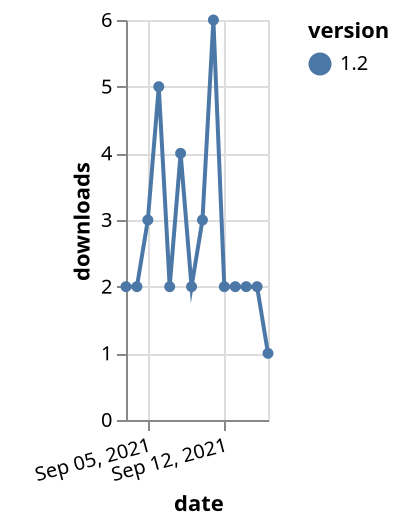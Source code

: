 {"$schema": "https://vega.github.io/schema/vega-lite/v5.json", "description": "A simple bar chart with embedded data.", "data": {"values": [{"date": "2021-09-03", "total": 3094, "delta": 2, "version": "1.2"}, {"date": "2021-09-04", "total": 3096, "delta": 2, "version": "1.2"}, {"date": "2021-09-05", "total": 3099, "delta": 3, "version": "1.2"}, {"date": "2021-09-06", "total": 3104, "delta": 5, "version": "1.2"}, {"date": "2021-09-07", "total": 3106, "delta": 2, "version": "1.2"}, {"date": "2021-09-08", "total": 3110, "delta": 4, "version": "1.2"}, {"date": "2021-09-09", "total": 3112, "delta": 2, "version": "1.2"}, {"date": "2021-09-10", "total": 3115, "delta": 3, "version": "1.2"}, {"date": "2021-09-11", "total": 3121, "delta": 6, "version": "1.2"}, {"date": "2021-09-12", "total": 3123, "delta": 2, "version": "1.2"}, {"date": "2021-09-13", "total": 3125, "delta": 2, "version": "1.2"}, {"date": "2021-09-14", "total": 3127, "delta": 2, "version": "1.2"}, {"date": "2021-09-15", "total": 3129, "delta": 2, "version": "1.2"}, {"date": "2021-09-16", "total": 3130, "delta": 1, "version": "1.2"}]}, "width": "container", "mark": {"type": "line", "point": {"filled": true}}, "encoding": {"x": {"field": "date", "type": "temporal", "timeUnit": "yearmonthdate", "title": "date", "axis": {"labelAngle": -15}}, "y": {"field": "delta", "type": "quantitative", "title": "downloads"}, "color": {"field": "version", "type": "nominal"}, "tooltip": {"field": "delta"}}}
